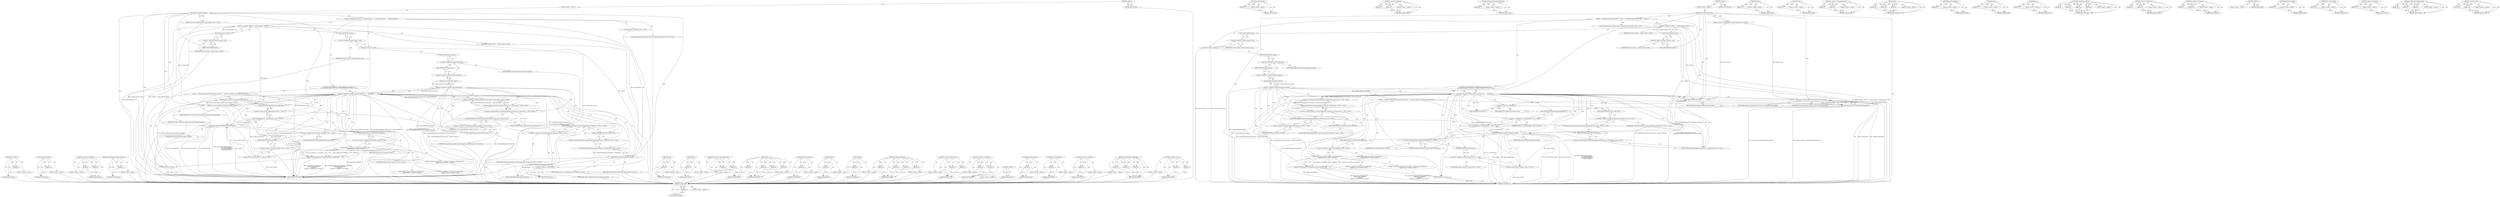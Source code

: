 digraph "&lt;operator&gt;.new" {
vulnerable_193 [label=<(METHOD,GetGPUInfo)>];
vulnerable_194 [label=<(PARAM,p1)>];
vulnerable_195 [label=<(BLOCK,&lt;empty&gt;,&lt;empty&gt;)>];
vulnerable_196 [label=<(METHOD_RETURN,ANY)>];
vulnerable_172 [label=<(METHOD,content.GPUInfo)>];
vulnerable_173 [label=<(PARAM,p1)>];
vulnerable_174 [label=<(BLOCK,&lt;empty&gt;,&lt;empty&gt;)>];
vulnerable_175 [label=<(METHOD_RETURN,ANY)>];
vulnerable_126 [label=<(METHOD,&lt;operator&gt;.logicalAnd)>];
vulnerable_127 [label=<(PARAM,p1)>];
vulnerable_128 [label=<(PARAM,p2)>];
vulnerable_129 [label=<(BLOCK,&lt;empty&gt;,&lt;empty&gt;)>];
vulnerable_130 [label=<(METHOD_RETURN,ANY)>];
vulnerable_148 [label=<(METHOD,GpuDataManagerImpl.GetInstance)>];
vulnerable_149 [label=<(PARAM,p1)>];
vulnerable_150 [label=<(BLOCK,&lt;empty&gt;,&lt;empty&gt;)>];
vulnerable_151 [label=<(METHOD_RETURN,ANY)>];
vulnerable_6 [label=<(METHOD,&lt;global&gt;)<SUB>1</SUB>>];
vulnerable_7 [label=<(BLOCK,&lt;empty&gt;,&lt;empty&gt;)<SUB>1</SUB>>];
vulnerable_8 [label=<(METHOD,OnChannelEstablished)<SUB>1</SUB>>];
vulnerable_9 [label="<(PARAM,const IPC::ChannelHandle&amp; channel_handle)<SUB>2</SUB>>"];
vulnerable_10 [label=<(BLOCK,{
  DCHECK(gpu_process_);
   EstablishChannelCa...,{
  DCHECK(gpu_process_);
   EstablishChannelCa...)<SUB>2</SUB>>];
vulnerable_11 [label="<(LOCAL,DCHECK : DCHECK)<SUB>3</SUB>>"];
vulnerable_12 [label="<(LOCAL,EstablishChannelCallback callback: EstablishChannelCallback)<SUB>4</SUB>>"];
vulnerable_13 [label=<(&lt;operator&gt;.assignment,callback = channel_requests_.front())<SUB>4</SUB>>];
vulnerable_14 [label=<(IDENTIFIER,callback,callback = channel_requests_.front())<SUB>4</SUB>>];
vulnerable_15 [label=<(front,channel_requests_.front())<SUB>4</SUB>>];
vulnerable_16 [label=<(&lt;operator&gt;.fieldAccess,channel_requests_.front)<SUB>4</SUB>>];
vulnerable_17 [label=<(IDENTIFIER,channel_requests_,channel_requests_.front())<SUB>4</SUB>>];
vulnerable_18 [label=<(FIELD_IDENTIFIER,front,front)<SUB>4</SUB>>];
vulnerable_19 [label=<(pop,channel_requests_.pop())<SUB>5</SUB>>];
vulnerable_20 [label=<(&lt;operator&gt;.fieldAccess,channel_requests_.pop)<SUB>5</SUB>>];
vulnerable_21 [label=<(IDENTIFIER,channel_requests_,channel_requests_.pop())<SUB>5</SUB>>];
vulnerable_22 [label=<(FIELD_IDENTIFIER,pop,pop)<SUB>5</SUB>>];
vulnerable_23 [label="<(CONTROL_STRUCTURE,IF,if (!channel_handle.name.empty() &amp;&amp;
      !GpuDataManagerImpl::GetInstance()-&gt;GpuAccessAllowed()))<SUB>7</SUB>>"];
vulnerable_24 [label=<(&lt;operator&gt;.logicalAnd,!channel_handle.name.empty() &amp;&amp;
      !GpuDataM...)<SUB>7</SUB>>];
vulnerable_25 [label=<(&lt;operator&gt;.logicalNot,!channel_handle.name.empty())<SUB>7</SUB>>];
vulnerable_26 [label=<(empty,channel_handle.name.empty())<SUB>7</SUB>>];
vulnerable_27 [label=<(&lt;operator&gt;.fieldAccess,channel_handle.name.empty)<SUB>7</SUB>>];
vulnerable_28 [label=<(&lt;operator&gt;.fieldAccess,channel_handle.name)<SUB>7</SUB>>];
vulnerable_29 [label=<(IDENTIFIER,channel_handle,channel_handle.name.empty())<SUB>7</SUB>>];
vulnerable_30 [label=<(FIELD_IDENTIFIER,name,name)<SUB>7</SUB>>];
vulnerable_31 [label=<(FIELD_IDENTIFIER,empty,empty)<SUB>7</SUB>>];
vulnerable_32 [label="<(&lt;operator&gt;.logicalNot,!GpuDataManagerImpl::GetInstance()-&gt;GpuAccessAl...)<SUB>8</SUB>>"];
vulnerable_33 [label="<(GpuAccessAllowed,GpuDataManagerImpl::GetInstance()-&gt;GpuAccessAll...)<SUB>8</SUB>>"];
vulnerable_34 [label="<(&lt;operator&gt;.indirectFieldAccess,GpuDataManagerImpl::GetInstance()-&gt;GpuAccessAll...)<SUB>8</SUB>>"];
vulnerable_35 [label="<(GpuDataManagerImpl.GetInstance,GpuDataManagerImpl::GetInstance())<SUB>8</SUB>>"];
vulnerable_36 [label="<(&lt;operator&gt;.fieldAccess,GpuDataManagerImpl::GetInstance)<SUB>8</SUB>>"];
vulnerable_37 [label="<(IDENTIFIER,GpuDataManagerImpl,GpuDataManagerImpl::GetInstance())<SUB>8</SUB>>"];
vulnerable_38 [label=<(FIELD_IDENTIFIER,GetInstance,GetInstance)<SUB>8</SUB>>];
vulnerable_39 [label=<(FIELD_IDENTIFIER,GpuAccessAllowed,GpuAccessAllowed)<SUB>8</SUB>>];
vulnerable_40 [label=<(BLOCK,{
    Send(new GpuMsg_CloseChannel(channel_hand...,{
    Send(new GpuMsg_CloseChannel(channel_hand...)<SUB>8</SUB>>];
vulnerable_41 [label=<(Send,Send(new GpuMsg_CloseChannel(channel_handle)))<SUB>9</SUB>>];
vulnerable_42 [label=<(&lt;operator&gt;.new,new GpuMsg_CloseChannel(channel_handle))<SUB>9</SUB>>];
vulnerable_43 [label=<(IDENTIFIER,GpuMsg_CloseChannel,new GpuMsg_CloseChannel(channel_handle))<SUB>9</SUB>>];
vulnerable_44 [label=<(IDENTIFIER,channel_handle,new GpuMsg_CloseChannel(channel_handle))<SUB>9</SUB>>];
vulnerable_45 [label=<(EstablishChannelError,EstablishChannelError(callback,
               ...)<SUB>10</SUB>>];
vulnerable_46 [label=<(IDENTIFIER,callback,EstablishChannelError(callback,
               ...)<SUB>10</SUB>>];
vulnerable_47 [label="<(IPC.ChannelHandle,IPC::ChannelHandle())<SUB>11</SUB>>"];
vulnerable_48 [label="<(&lt;operator&gt;.fieldAccess,IPC::ChannelHandle)<SUB>11</SUB>>"];
vulnerable_49 [label="<(IDENTIFIER,IPC,IPC::ChannelHandle())<SUB>11</SUB>>"];
vulnerable_50 [label=<(FIELD_IDENTIFIER,ChannelHandle,ChannelHandle)<SUB>11</SUB>>];
vulnerable_51 [label="<(&lt;operator&gt;.fieldAccess,base::kNullProcessHandle)<SUB>12</SUB>>"];
vulnerable_52 [label=<(IDENTIFIER,base,EstablishChannelError(callback,
               ...)<SUB>12</SUB>>];
vulnerable_53 [label=<(FIELD_IDENTIFIER,kNullProcessHandle,kNullProcessHandle)<SUB>12</SUB>>];
vulnerable_54 [label="<(content.GPUInfo,content::GPUInfo())<SUB>13</SUB>>"];
vulnerable_55 [label="<(&lt;operator&gt;.fieldAccess,content::GPUInfo)<SUB>13</SUB>>"];
vulnerable_56 [label="<(IDENTIFIER,content,content::GPUInfo())<SUB>13</SUB>>"];
vulnerable_57 [label=<(FIELD_IDENTIFIER,GPUInfo,GPUInfo)<SUB>13</SUB>>];
vulnerable_58 [label=<(RouteOnUIThread,RouteOnUIThread(GpuHostMsg_OnLogMessage(
      ...)<SUB>14</SUB>>];
vulnerable_59 [label="<(GpuHostMsg_OnLogMessage,GpuHostMsg_OnLogMessage(
        logging::LOG_W...)<SUB>14</SUB>>"];
vulnerable_60 [label="<(&lt;operator&gt;.fieldAccess,logging::LOG_WARNING)<SUB>15</SUB>>"];
vulnerable_61 [label="<(IDENTIFIER,logging,GpuHostMsg_OnLogMessage(
        logging::LOG_W...)<SUB>15</SUB>>"];
vulnerable_62 [label=<(FIELD_IDENTIFIER,LOG_WARNING,LOG_WARNING)<SUB>15</SUB>>];
vulnerable_63 [label="<(LITERAL,&quot;WARNING&quot;,GpuHostMsg_OnLogMessage(
        logging::LOG_W...)<SUB>16</SUB>>"];
vulnerable_64 [label="<(LITERAL,&quot;Hardware acceleration is unavailable.&quot;,GpuHostMsg_OnLogMessage(
        logging::LOG_W...)<SUB>17</SUB>>"];
vulnerable_65 [label=<(RETURN,return;,return;)<SUB>18</SUB>>];
vulnerable_66 [label=<(Run,callback.Run(channel_handle, gpu_process_,
    ...)<SUB>21</SUB>>];
vulnerable_67 [label=<(&lt;operator&gt;.fieldAccess,callback.Run)<SUB>21</SUB>>];
vulnerable_68 [label=<(IDENTIFIER,callback,callback.Run(channel_handle, gpu_process_,
    ...)<SUB>21</SUB>>];
vulnerable_69 [label=<(FIELD_IDENTIFIER,Run,Run)<SUB>21</SUB>>];
vulnerable_70 [label=<(IDENTIFIER,channel_handle,callback.Run(channel_handle, gpu_process_,
    ...)<SUB>21</SUB>>];
vulnerable_71 [label=<(IDENTIFIER,gpu_process_,callback.Run(channel_handle, gpu_process_,
    ...)<SUB>21</SUB>>];
vulnerable_72 [label="<(GetGPUInfo,GpuDataManagerImpl::GetInstance()-&gt;GetGPUInfo())<SUB>22</SUB>>"];
vulnerable_73 [label="<(&lt;operator&gt;.indirectFieldAccess,GpuDataManagerImpl::GetInstance()-&gt;GetGPUInfo)<SUB>22</SUB>>"];
vulnerable_74 [label="<(GpuDataManagerImpl.GetInstance,GpuDataManagerImpl::GetInstance())<SUB>22</SUB>>"];
vulnerable_75 [label="<(&lt;operator&gt;.fieldAccess,GpuDataManagerImpl::GetInstance)<SUB>22</SUB>>"];
vulnerable_76 [label="<(IDENTIFIER,GpuDataManagerImpl,GpuDataManagerImpl::GetInstance())<SUB>22</SUB>>"];
vulnerable_77 [label=<(FIELD_IDENTIFIER,GetInstance,GetInstance)<SUB>22</SUB>>];
vulnerable_78 [label=<(FIELD_IDENTIFIER,GetGPUInfo,GetGPUInfo)<SUB>22</SUB>>];
vulnerable_79 [label=<(METHOD_RETURN,void)<SUB>1</SUB>>];
vulnerable_81 [label=<(METHOD_RETURN,ANY)<SUB>1</SUB>>];
vulnerable_152 [label=<(METHOD,Send)>];
vulnerable_153 [label=<(PARAM,p1)>];
vulnerable_154 [label=<(BLOCK,&lt;empty&gt;,&lt;empty&gt;)>];
vulnerable_155 [label=<(METHOD_RETURN,ANY)>];
vulnerable_113 [label=<(METHOD,front)>];
vulnerable_114 [label=<(PARAM,p1)>];
vulnerable_115 [label=<(BLOCK,&lt;empty&gt;,&lt;empty&gt;)>];
vulnerable_116 [label=<(METHOD_RETURN,ANY)>];
vulnerable_143 [label=<(METHOD,&lt;operator&gt;.indirectFieldAccess)>];
vulnerable_144 [label=<(PARAM,p1)>];
vulnerable_145 [label=<(PARAM,p2)>];
vulnerable_146 [label=<(BLOCK,&lt;empty&gt;,&lt;empty&gt;)>];
vulnerable_147 [label=<(METHOD_RETURN,ANY)>];
vulnerable_186 [label=<(METHOD,Run)>];
vulnerable_187 [label=<(PARAM,p1)>];
vulnerable_188 [label=<(PARAM,p2)>];
vulnerable_189 [label=<(PARAM,p3)>];
vulnerable_190 [label=<(PARAM,p4)>];
vulnerable_191 [label=<(BLOCK,&lt;empty&gt;,&lt;empty&gt;)>];
vulnerable_192 [label=<(METHOD_RETURN,ANY)>];
vulnerable_139 [label=<(METHOD,GpuAccessAllowed)>];
vulnerable_140 [label=<(PARAM,p1)>];
vulnerable_141 [label=<(BLOCK,&lt;empty&gt;,&lt;empty&gt;)>];
vulnerable_142 [label=<(METHOD_RETURN,ANY)>];
vulnerable_135 [label=<(METHOD,empty)>];
vulnerable_136 [label=<(PARAM,p1)>];
vulnerable_137 [label=<(BLOCK,&lt;empty&gt;,&lt;empty&gt;)>];
vulnerable_138 [label=<(METHOD_RETURN,ANY)>];
vulnerable_122 [label=<(METHOD,pop)>];
vulnerable_123 [label=<(PARAM,p1)>];
vulnerable_124 [label=<(BLOCK,&lt;empty&gt;,&lt;empty&gt;)>];
vulnerable_125 [label=<(METHOD_RETURN,ANY)>];
vulnerable_161 [label=<(METHOD,EstablishChannelError)>];
vulnerable_162 [label=<(PARAM,p1)>];
vulnerable_163 [label=<(PARAM,p2)>];
vulnerable_164 [label=<(PARAM,p3)>];
vulnerable_165 [label=<(PARAM,p4)>];
vulnerable_166 [label=<(BLOCK,&lt;empty&gt;,&lt;empty&gt;)>];
vulnerable_167 [label=<(METHOD_RETURN,ANY)>];
vulnerable_117 [label=<(METHOD,&lt;operator&gt;.fieldAccess)>];
vulnerable_118 [label=<(PARAM,p1)>];
vulnerable_119 [label=<(PARAM,p2)>];
vulnerable_120 [label=<(BLOCK,&lt;empty&gt;,&lt;empty&gt;)>];
vulnerable_121 [label=<(METHOD_RETURN,ANY)>];
vulnerable_108 [label=<(METHOD,&lt;operator&gt;.assignment)>];
vulnerable_109 [label=<(PARAM,p1)>];
vulnerable_110 [label=<(PARAM,p2)>];
vulnerable_111 [label=<(BLOCK,&lt;empty&gt;,&lt;empty&gt;)>];
vulnerable_112 [label=<(METHOD_RETURN,ANY)>];
vulnerable_102 [label=<(METHOD,&lt;global&gt;)<SUB>1</SUB>>];
vulnerable_103 [label=<(BLOCK,&lt;empty&gt;,&lt;empty&gt;)>];
vulnerable_104 [label=<(METHOD_RETURN,ANY)>];
vulnerable_176 [label=<(METHOD,RouteOnUIThread)>];
vulnerable_177 [label=<(PARAM,p1)>];
vulnerable_178 [label=<(BLOCK,&lt;empty&gt;,&lt;empty&gt;)>];
vulnerable_179 [label=<(METHOD_RETURN,ANY)>];
vulnerable_168 [label=<(METHOD,IPC.ChannelHandle)>];
vulnerable_169 [label=<(PARAM,p1)>];
vulnerable_170 [label=<(BLOCK,&lt;empty&gt;,&lt;empty&gt;)>];
vulnerable_171 [label=<(METHOD_RETURN,ANY)>];
vulnerable_131 [label=<(METHOD,&lt;operator&gt;.logicalNot)>];
vulnerable_132 [label=<(PARAM,p1)>];
vulnerable_133 [label=<(BLOCK,&lt;empty&gt;,&lt;empty&gt;)>];
vulnerable_134 [label=<(METHOD_RETURN,ANY)>];
vulnerable_180 [label=<(METHOD,GpuHostMsg_OnLogMessage)>];
vulnerable_181 [label=<(PARAM,p1)>];
vulnerable_182 [label=<(PARAM,p2)>];
vulnerable_183 [label=<(PARAM,p3)>];
vulnerable_184 [label=<(BLOCK,&lt;empty&gt;,&lt;empty&gt;)>];
vulnerable_185 [label=<(METHOD_RETURN,ANY)>];
vulnerable_156 [label=<(METHOD,&lt;operator&gt;.new)>];
vulnerable_157 [label=<(PARAM,p1)>];
vulnerable_158 [label=<(PARAM,p2)>];
vulnerable_159 [label=<(BLOCK,&lt;empty&gt;,&lt;empty&gt;)>];
vulnerable_160 [label=<(METHOD_RETURN,ANY)>];
fixed_188 [label=<(METHOD,GetGPUInfo)>];
fixed_189 [label=<(PARAM,p1)>];
fixed_190 [label=<(BLOCK,&lt;empty&gt;,&lt;empty&gt;)>];
fixed_191 [label=<(METHOD_RETURN,ANY)>];
fixed_168 [label=<(METHOD,content.GPUInfo)>];
fixed_169 [label=<(PARAM,p1)>];
fixed_170 [label=<(BLOCK,&lt;empty&gt;,&lt;empty&gt;)>];
fixed_171 [label=<(METHOD_RETURN,ANY)>];
fixed_122 [label=<(METHOD,&lt;operator&gt;.logicalAnd)>];
fixed_123 [label=<(PARAM,p1)>];
fixed_124 [label=<(PARAM,p2)>];
fixed_125 [label=<(BLOCK,&lt;empty&gt;,&lt;empty&gt;)>];
fixed_126 [label=<(METHOD_RETURN,ANY)>];
fixed_144 [label=<(METHOD,GpuDataManagerImpl.GetInstance)>];
fixed_145 [label=<(PARAM,p1)>];
fixed_146 [label=<(BLOCK,&lt;empty&gt;,&lt;empty&gt;)>];
fixed_147 [label=<(METHOD_RETURN,ANY)>];
fixed_6 [label=<(METHOD,&lt;global&gt;)<SUB>1</SUB>>];
fixed_7 [label=<(BLOCK,&lt;empty&gt;,&lt;empty&gt;)<SUB>1</SUB>>];
fixed_8 [label=<(METHOD,OnChannelEstablished)<SUB>1</SUB>>];
fixed_9 [label="<(PARAM,const IPC::ChannelHandle&amp; channel_handle)<SUB>2</SUB>>"];
fixed_10 [label=<(BLOCK,{
   EstablishChannelCallback callback = channe...,{
   EstablishChannelCallback callback = channe...)<SUB>2</SUB>>];
fixed_11 [label="<(LOCAL,EstablishChannelCallback callback: EstablishChannelCallback)<SUB>3</SUB>>"];
fixed_12 [label=<(&lt;operator&gt;.assignment,callback = channel_requests_.front())<SUB>3</SUB>>];
fixed_13 [label=<(IDENTIFIER,callback,callback = channel_requests_.front())<SUB>3</SUB>>];
fixed_14 [label=<(front,channel_requests_.front())<SUB>3</SUB>>];
fixed_15 [label=<(&lt;operator&gt;.fieldAccess,channel_requests_.front)<SUB>3</SUB>>];
fixed_16 [label=<(IDENTIFIER,channel_requests_,channel_requests_.front())<SUB>3</SUB>>];
fixed_17 [label=<(FIELD_IDENTIFIER,front,front)<SUB>3</SUB>>];
fixed_18 [label=<(pop,channel_requests_.pop())<SUB>4</SUB>>];
fixed_19 [label=<(&lt;operator&gt;.fieldAccess,channel_requests_.pop)<SUB>4</SUB>>];
fixed_20 [label=<(IDENTIFIER,channel_requests_,channel_requests_.pop())<SUB>4</SUB>>];
fixed_21 [label=<(FIELD_IDENTIFIER,pop,pop)<SUB>4</SUB>>];
fixed_22 [label="<(CONTROL_STRUCTURE,IF,if (!channel_handle.name.empty() &amp;&amp;
      !GpuDataManagerImpl::GetInstance()-&gt;GpuAccessAllowed()))<SUB>6</SUB>>"];
fixed_23 [label=<(&lt;operator&gt;.logicalAnd,!channel_handle.name.empty() &amp;&amp;
      !GpuDataM...)<SUB>6</SUB>>];
fixed_24 [label=<(&lt;operator&gt;.logicalNot,!channel_handle.name.empty())<SUB>6</SUB>>];
fixed_25 [label=<(empty,channel_handle.name.empty())<SUB>6</SUB>>];
fixed_26 [label=<(&lt;operator&gt;.fieldAccess,channel_handle.name.empty)<SUB>6</SUB>>];
fixed_27 [label=<(&lt;operator&gt;.fieldAccess,channel_handle.name)<SUB>6</SUB>>];
fixed_28 [label=<(IDENTIFIER,channel_handle,channel_handle.name.empty())<SUB>6</SUB>>];
fixed_29 [label=<(FIELD_IDENTIFIER,name,name)<SUB>6</SUB>>];
fixed_30 [label=<(FIELD_IDENTIFIER,empty,empty)<SUB>6</SUB>>];
fixed_31 [label="<(&lt;operator&gt;.logicalNot,!GpuDataManagerImpl::GetInstance()-&gt;GpuAccessAl...)<SUB>7</SUB>>"];
fixed_32 [label="<(GpuAccessAllowed,GpuDataManagerImpl::GetInstance()-&gt;GpuAccessAll...)<SUB>7</SUB>>"];
fixed_33 [label="<(&lt;operator&gt;.indirectFieldAccess,GpuDataManagerImpl::GetInstance()-&gt;GpuAccessAll...)<SUB>7</SUB>>"];
fixed_34 [label="<(GpuDataManagerImpl.GetInstance,GpuDataManagerImpl::GetInstance())<SUB>7</SUB>>"];
fixed_35 [label="<(&lt;operator&gt;.fieldAccess,GpuDataManagerImpl::GetInstance)<SUB>7</SUB>>"];
fixed_36 [label="<(IDENTIFIER,GpuDataManagerImpl,GpuDataManagerImpl::GetInstance())<SUB>7</SUB>>"];
fixed_37 [label=<(FIELD_IDENTIFIER,GetInstance,GetInstance)<SUB>7</SUB>>];
fixed_38 [label=<(FIELD_IDENTIFIER,GpuAccessAllowed,GpuAccessAllowed)<SUB>7</SUB>>];
fixed_39 [label=<(BLOCK,{
    Send(new GpuMsg_CloseChannel(channel_hand...,{
    Send(new GpuMsg_CloseChannel(channel_hand...)<SUB>7</SUB>>];
fixed_40 [label=<(Send,Send(new GpuMsg_CloseChannel(channel_handle)))<SUB>8</SUB>>];
fixed_41 [label=<(&lt;operator&gt;.new,new GpuMsg_CloseChannel(channel_handle))<SUB>8</SUB>>];
fixed_42 [label=<(IDENTIFIER,GpuMsg_CloseChannel,new GpuMsg_CloseChannel(channel_handle))<SUB>8</SUB>>];
fixed_43 [label=<(IDENTIFIER,channel_handle,new GpuMsg_CloseChannel(channel_handle))<SUB>8</SUB>>];
fixed_44 [label=<(EstablishChannelError,EstablishChannelError(callback,
               ...)<SUB>9</SUB>>];
fixed_45 [label=<(IDENTIFIER,callback,EstablishChannelError(callback,
               ...)<SUB>9</SUB>>];
fixed_46 [label="<(IPC.ChannelHandle,IPC::ChannelHandle())<SUB>10</SUB>>"];
fixed_47 [label="<(&lt;operator&gt;.fieldAccess,IPC::ChannelHandle)<SUB>10</SUB>>"];
fixed_48 [label="<(IDENTIFIER,IPC,IPC::ChannelHandle())<SUB>10</SUB>>"];
fixed_49 [label=<(FIELD_IDENTIFIER,ChannelHandle,ChannelHandle)<SUB>10</SUB>>];
fixed_50 [label="<(&lt;operator&gt;.fieldAccess,base::kNullProcessHandle)<SUB>11</SUB>>"];
fixed_51 [label=<(IDENTIFIER,base,EstablishChannelError(callback,
               ...)<SUB>11</SUB>>];
fixed_52 [label=<(FIELD_IDENTIFIER,kNullProcessHandle,kNullProcessHandle)<SUB>11</SUB>>];
fixed_53 [label="<(content.GPUInfo,content::GPUInfo())<SUB>12</SUB>>"];
fixed_54 [label="<(&lt;operator&gt;.fieldAccess,content::GPUInfo)<SUB>12</SUB>>"];
fixed_55 [label="<(IDENTIFIER,content,content::GPUInfo())<SUB>12</SUB>>"];
fixed_56 [label=<(FIELD_IDENTIFIER,GPUInfo,GPUInfo)<SUB>12</SUB>>];
fixed_57 [label=<(RouteOnUIThread,RouteOnUIThread(GpuHostMsg_OnLogMessage(
      ...)<SUB>13</SUB>>];
fixed_58 [label="<(GpuHostMsg_OnLogMessage,GpuHostMsg_OnLogMessage(
        logging::LOG_W...)<SUB>13</SUB>>"];
fixed_59 [label="<(&lt;operator&gt;.fieldAccess,logging::LOG_WARNING)<SUB>14</SUB>>"];
fixed_60 [label="<(IDENTIFIER,logging,GpuHostMsg_OnLogMessage(
        logging::LOG_W...)<SUB>14</SUB>>"];
fixed_61 [label=<(FIELD_IDENTIFIER,LOG_WARNING,LOG_WARNING)<SUB>14</SUB>>];
fixed_62 [label="<(LITERAL,&quot;WARNING&quot;,GpuHostMsg_OnLogMessage(
        logging::LOG_W...)<SUB>15</SUB>>"];
fixed_63 [label="<(LITERAL,&quot;Hardware acceleration is unavailable.&quot;,GpuHostMsg_OnLogMessage(
        logging::LOG_W...)<SUB>16</SUB>>"];
fixed_64 [label=<(RETURN,return;,return;)<SUB>17</SUB>>];
fixed_65 [label=<(Run,callback.Run(channel_handle,
                Gp...)<SUB>20</SUB>>];
fixed_66 [label=<(&lt;operator&gt;.fieldAccess,callback.Run)<SUB>20</SUB>>];
fixed_67 [label=<(IDENTIFIER,callback,callback.Run(channel_handle,
                Gp...)<SUB>20</SUB>>];
fixed_68 [label=<(FIELD_IDENTIFIER,Run,Run)<SUB>20</SUB>>];
fixed_69 [label=<(IDENTIFIER,channel_handle,callback.Run(channel_handle,
                Gp...)<SUB>20</SUB>>];
fixed_70 [label="<(GetGPUInfo,GpuDataManagerImpl::GetInstance()-&gt;GetGPUInfo())<SUB>21</SUB>>"];
fixed_71 [label="<(&lt;operator&gt;.indirectFieldAccess,GpuDataManagerImpl::GetInstance()-&gt;GetGPUInfo)<SUB>21</SUB>>"];
fixed_72 [label="<(GpuDataManagerImpl.GetInstance,GpuDataManagerImpl::GetInstance())<SUB>21</SUB>>"];
fixed_73 [label="<(&lt;operator&gt;.fieldAccess,GpuDataManagerImpl::GetInstance)<SUB>21</SUB>>"];
fixed_74 [label="<(IDENTIFIER,GpuDataManagerImpl,GpuDataManagerImpl::GetInstance())<SUB>21</SUB>>"];
fixed_75 [label=<(FIELD_IDENTIFIER,GetInstance,GetInstance)<SUB>21</SUB>>];
fixed_76 [label=<(FIELD_IDENTIFIER,GetGPUInfo,GetGPUInfo)<SUB>21</SUB>>];
fixed_77 [label=<(METHOD_RETURN,void)<SUB>1</SUB>>];
fixed_79 [label=<(METHOD_RETURN,ANY)<SUB>1</SUB>>];
fixed_148 [label=<(METHOD,Send)>];
fixed_149 [label=<(PARAM,p1)>];
fixed_150 [label=<(BLOCK,&lt;empty&gt;,&lt;empty&gt;)>];
fixed_151 [label=<(METHOD_RETURN,ANY)>];
fixed_109 [label=<(METHOD,front)>];
fixed_110 [label=<(PARAM,p1)>];
fixed_111 [label=<(BLOCK,&lt;empty&gt;,&lt;empty&gt;)>];
fixed_112 [label=<(METHOD_RETURN,ANY)>];
fixed_139 [label=<(METHOD,&lt;operator&gt;.indirectFieldAccess)>];
fixed_140 [label=<(PARAM,p1)>];
fixed_141 [label=<(PARAM,p2)>];
fixed_142 [label=<(BLOCK,&lt;empty&gt;,&lt;empty&gt;)>];
fixed_143 [label=<(METHOD_RETURN,ANY)>];
fixed_182 [label=<(METHOD,Run)>];
fixed_183 [label=<(PARAM,p1)>];
fixed_184 [label=<(PARAM,p2)>];
fixed_185 [label=<(PARAM,p3)>];
fixed_186 [label=<(BLOCK,&lt;empty&gt;,&lt;empty&gt;)>];
fixed_187 [label=<(METHOD_RETURN,ANY)>];
fixed_135 [label=<(METHOD,GpuAccessAllowed)>];
fixed_136 [label=<(PARAM,p1)>];
fixed_137 [label=<(BLOCK,&lt;empty&gt;,&lt;empty&gt;)>];
fixed_138 [label=<(METHOD_RETURN,ANY)>];
fixed_131 [label=<(METHOD,empty)>];
fixed_132 [label=<(PARAM,p1)>];
fixed_133 [label=<(BLOCK,&lt;empty&gt;,&lt;empty&gt;)>];
fixed_134 [label=<(METHOD_RETURN,ANY)>];
fixed_118 [label=<(METHOD,pop)>];
fixed_119 [label=<(PARAM,p1)>];
fixed_120 [label=<(BLOCK,&lt;empty&gt;,&lt;empty&gt;)>];
fixed_121 [label=<(METHOD_RETURN,ANY)>];
fixed_157 [label=<(METHOD,EstablishChannelError)>];
fixed_158 [label=<(PARAM,p1)>];
fixed_159 [label=<(PARAM,p2)>];
fixed_160 [label=<(PARAM,p3)>];
fixed_161 [label=<(PARAM,p4)>];
fixed_162 [label=<(BLOCK,&lt;empty&gt;,&lt;empty&gt;)>];
fixed_163 [label=<(METHOD_RETURN,ANY)>];
fixed_113 [label=<(METHOD,&lt;operator&gt;.fieldAccess)>];
fixed_114 [label=<(PARAM,p1)>];
fixed_115 [label=<(PARAM,p2)>];
fixed_116 [label=<(BLOCK,&lt;empty&gt;,&lt;empty&gt;)>];
fixed_117 [label=<(METHOD_RETURN,ANY)>];
fixed_104 [label=<(METHOD,&lt;operator&gt;.assignment)>];
fixed_105 [label=<(PARAM,p1)>];
fixed_106 [label=<(PARAM,p2)>];
fixed_107 [label=<(BLOCK,&lt;empty&gt;,&lt;empty&gt;)>];
fixed_108 [label=<(METHOD_RETURN,ANY)>];
fixed_98 [label=<(METHOD,&lt;global&gt;)<SUB>1</SUB>>];
fixed_99 [label=<(BLOCK,&lt;empty&gt;,&lt;empty&gt;)>];
fixed_100 [label=<(METHOD_RETURN,ANY)>];
fixed_172 [label=<(METHOD,RouteOnUIThread)>];
fixed_173 [label=<(PARAM,p1)>];
fixed_174 [label=<(BLOCK,&lt;empty&gt;,&lt;empty&gt;)>];
fixed_175 [label=<(METHOD_RETURN,ANY)>];
fixed_164 [label=<(METHOD,IPC.ChannelHandle)>];
fixed_165 [label=<(PARAM,p1)>];
fixed_166 [label=<(BLOCK,&lt;empty&gt;,&lt;empty&gt;)>];
fixed_167 [label=<(METHOD_RETURN,ANY)>];
fixed_127 [label=<(METHOD,&lt;operator&gt;.logicalNot)>];
fixed_128 [label=<(PARAM,p1)>];
fixed_129 [label=<(BLOCK,&lt;empty&gt;,&lt;empty&gt;)>];
fixed_130 [label=<(METHOD_RETURN,ANY)>];
fixed_176 [label=<(METHOD,GpuHostMsg_OnLogMessage)>];
fixed_177 [label=<(PARAM,p1)>];
fixed_178 [label=<(PARAM,p2)>];
fixed_179 [label=<(PARAM,p3)>];
fixed_180 [label=<(BLOCK,&lt;empty&gt;,&lt;empty&gt;)>];
fixed_181 [label=<(METHOD_RETURN,ANY)>];
fixed_152 [label=<(METHOD,&lt;operator&gt;.new)>];
fixed_153 [label=<(PARAM,p1)>];
fixed_154 [label=<(PARAM,p2)>];
fixed_155 [label=<(BLOCK,&lt;empty&gt;,&lt;empty&gt;)>];
fixed_156 [label=<(METHOD_RETURN,ANY)>];
vulnerable_193 -> vulnerable_194  [key=0, label="AST: "];
vulnerable_193 -> vulnerable_194  [key=1, label="DDG: "];
vulnerable_193 -> vulnerable_195  [key=0, label="AST: "];
vulnerable_193 -> vulnerable_196  [key=0, label="AST: "];
vulnerable_193 -> vulnerable_196  [key=1, label="CFG: "];
vulnerable_194 -> vulnerable_196  [key=0, label="DDG: p1"];
vulnerable_195 -> fixed_188  [key=0];
vulnerable_196 -> fixed_188  [key=0];
vulnerable_172 -> vulnerable_173  [key=0, label="AST: "];
vulnerable_172 -> vulnerable_173  [key=1, label="DDG: "];
vulnerable_172 -> vulnerable_174  [key=0, label="AST: "];
vulnerable_172 -> vulnerable_175  [key=0, label="AST: "];
vulnerable_172 -> vulnerable_175  [key=1, label="CFG: "];
vulnerable_173 -> vulnerable_175  [key=0, label="DDG: p1"];
vulnerable_174 -> fixed_188  [key=0];
vulnerable_175 -> fixed_188  [key=0];
vulnerable_126 -> vulnerable_127  [key=0, label="AST: "];
vulnerable_126 -> vulnerable_127  [key=1, label="DDG: "];
vulnerable_126 -> vulnerable_129  [key=0, label="AST: "];
vulnerable_126 -> vulnerable_128  [key=0, label="AST: "];
vulnerable_126 -> vulnerable_128  [key=1, label="DDG: "];
vulnerable_126 -> vulnerable_130  [key=0, label="AST: "];
vulnerable_126 -> vulnerable_130  [key=1, label="CFG: "];
vulnerable_127 -> vulnerable_130  [key=0, label="DDG: p1"];
vulnerable_128 -> vulnerable_130  [key=0, label="DDG: p2"];
vulnerable_129 -> fixed_188  [key=0];
vulnerable_130 -> fixed_188  [key=0];
vulnerable_148 -> vulnerable_149  [key=0, label="AST: "];
vulnerable_148 -> vulnerable_149  [key=1, label="DDG: "];
vulnerable_148 -> vulnerable_150  [key=0, label="AST: "];
vulnerable_148 -> vulnerable_151  [key=0, label="AST: "];
vulnerable_148 -> vulnerable_151  [key=1, label="CFG: "];
vulnerable_149 -> vulnerable_151  [key=0, label="DDG: p1"];
vulnerable_150 -> fixed_188  [key=0];
vulnerable_151 -> fixed_188  [key=0];
vulnerable_6 -> vulnerable_7  [key=0, label="AST: "];
vulnerable_6 -> vulnerable_81  [key=0, label="AST: "];
vulnerable_6 -> vulnerable_81  [key=1, label="CFG: "];
vulnerable_7 -> vulnerable_8  [key=0, label="AST: "];
vulnerable_8 -> vulnerable_9  [key=0, label="AST: "];
vulnerable_8 -> vulnerable_9  [key=1, label="DDG: "];
vulnerable_8 -> vulnerable_10  [key=0, label="AST: "];
vulnerable_8 -> vulnerable_79  [key=0, label="AST: "];
vulnerable_8 -> vulnerable_18  [key=0, label="CFG: "];
vulnerable_8 -> vulnerable_66  [key=0, label="DDG: "];
vulnerable_8 -> vulnerable_65  [key=0, label="DDG: "];
vulnerable_8 -> vulnerable_45  [key=0, label="DDG: "];
vulnerable_8 -> vulnerable_42  [key=0, label="DDG: "];
vulnerable_8 -> vulnerable_59  [key=0, label="DDG: "];
vulnerable_9 -> vulnerable_66  [key=0, label="DDG: channel_handle"];
vulnerable_9 -> vulnerable_42  [key=0, label="DDG: channel_handle"];
vulnerable_10 -> vulnerable_11  [key=0, label="AST: "];
vulnerable_10 -> vulnerable_12  [key=0, label="AST: "];
vulnerable_10 -> vulnerable_13  [key=0, label="AST: "];
vulnerable_10 -> vulnerable_19  [key=0, label="AST: "];
vulnerable_10 -> vulnerable_23  [key=0, label="AST: "];
vulnerable_10 -> vulnerable_66  [key=0, label="AST: "];
vulnerable_11 -> fixed_188  [key=0];
vulnerable_12 -> fixed_188  [key=0];
vulnerable_13 -> vulnerable_14  [key=0, label="AST: "];
vulnerable_13 -> vulnerable_15  [key=0, label="AST: "];
vulnerable_13 -> vulnerable_22  [key=0, label="CFG: "];
vulnerable_13 -> vulnerable_79  [key=0, label="DDG: channel_requests_.front()"];
vulnerable_13 -> vulnerable_79  [key=1, label="DDG: callback = channel_requests_.front()"];
vulnerable_13 -> vulnerable_66  [key=0, label="DDG: callback"];
vulnerable_13 -> vulnerable_45  [key=0, label="DDG: callback"];
vulnerable_14 -> fixed_188  [key=0];
vulnerable_15 -> vulnerable_16  [key=0, label="AST: "];
vulnerable_15 -> vulnerable_13  [key=0, label="CFG: "];
vulnerable_15 -> vulnerable_13  [key=1, label="DDG: channel_requests_.front"];
vulnerable_15 -> vulnerable_79  [key=0, label="DDG: channel_requests_.front"];
vulnerable_16 -> vulnerable_17  [key=0, label="AST: "];
vulnerable_16 -> vulnerable_18  [key=0, label="AST: "];
vulnerable_16 -> vulnerable_15  [key=0, label="CFG: "];
vulnerable_17 -> fixed_188  [key=0];
vulnerable_18 -> vulnerable_16  [key=0, label="CFG: "];
vulnerable_19 -> vulnerable_20  [key=0, label="AST: "];
vulnerable_19 -> vulnerable_30  [key=0, label="CFG: "];
vulnerable_19 -> vulnerable_79  [key=0, label="DDG: channel_requests_.pop"];
vulnerable_19 -> vulnerable_79  [key=1, label="DDG: channel_requests_.pop()"];
vulnerable_20 -> vulnerable_21  [key=0, label="AST: "];
vulnerable_20 -> vulnerable_22  [key=0, label="AST: "];
vulnerable_20 -> vulnerable_19  [key=0, label="CFG: "];
vulnerable_21 -> fixed_188  [key=0];
vulnerable_22 -> vulnerable_20  [key=0, label="CFG: "];
vulnerable_23 -> vulnerable_24  [key=0, label="AST: "];
vulnerable_23 -> vulnerable_40  [key=0, label="AST: "];
vulnerable_24 -> vulnerable_25  [key=0, label="AST: "];
vulnerable_24 -> vulnerable_32  [key=0, label="AST: "];
vulnerable_24 -> vulnerable_42  [key=0, label="CFG: "];
vulnerable_24 -> vulnerable_42  [key=1, label="CDG: "];
vulnerable_24 -> vulnerable_69  [key=0, label="CFG: "];
vulnerable_24 -> vulnerable_69  [key=1, label="CDG: "];
vulnerable_24 -> vulnerable_79  [key=0, label="DDG: !channel_handle.name.empty()"];
vulnerable_24 -> vulnerable_79  [key=1, label="DDG: !GpuDataManagerImpl::GetInstance()-&gt;GpuAccessAllowed()"];
vulnerable_24 -> vulnerable_79  [key=2, label="DDG: !channel_handle.name.empty() &amp;&amp;
      !GpuDataManagerImpl::GetInstance()-&gt;GpuAccessAllowed()"];
vulnerable_24 -> vulnerable_47  [key=0, label="CDG: "];
vulnerable_24 -> vulnerable_48  [key=0, label="CDG: "];
vulnerable_24 -> vulnerable_58  [key=0, label="CDG: "];
vulnerable_24 -> vulnerable_60  [key=0, label="CDG: "];
vulnerable_24 -> vulnerable_73  [key=0, label="CDG: "];
vulnerable_24 -> vulnerable_77  [key=0, label="CDG: "];
vulnerable_24 -> vulnerable_51  [key=0, label="CDG: "];
vulnerable_24 -> vulnerable_57  [key=0, label="CDG: "];
vulnerable_24 -> vulnerable_66  [key=0, label="CDG: "];
vulnerable_24 -> vulnerable_75  [key=0, label="CDG: "];
vulnerable_24 -> vulnerable_53  [key=0, label="CDG: "];
vulnerable_24 -> vulnerable_72  [key=0, label="CDG: "];
vulnerable_24 -> vulnerable_67  [key=0, label="CDG: "];
vulnerable_24 -> vulnerable_41  [key=0, label="CDG: "];
vulnerable_24 -> vulnerable_74  [key=0, label="CDG: "];
vulnerable_24 -> vulnerable_45  [key=0, label="CDG: "];
vulnerable_24 -> vulnerable_65  [key=0, label="CDG: "];
vulnerable_24 -> vulnerable_50  [key=0, label="CDG: "];
vulnerable_24 -> vulnerable_59  [key=0, label="CDG: "];
vulnerable_24 -> vulnerable_55  [key=0, label="CDG: "];
vulnerable_24 -> vulnerable_78  [key=0, label="CDG: "];
vulnerable_24 -> vulnerable_54  [key=0, label="CDG: "];
vulnerable_24 -> vulnerable_62  [key=0, label="CDG: "];
vulnerable_25 -> vulnerable_26  [key=0, label="AST: "];
vulnerable_25 -> vulnerable_24  [key=0, label="CFG: "];
vulnerable_25 -> vulnerable_24  [key=1, label="DDG: channel_handle.name.empty()"];
vulnerable_25 -> vulnerable_38  [key=0, label="CFG: "];
vulnerable_25 -> vulnerable_38  [key=1, label="CDG: "];
vulnerable_25 -> vulnerable_79  [key=0, label="DDG: channel_handle.name.empty()"];
vulnerable_25 -> vulnerable_34  [key=0, label="CDG: "];
vulnerable_25 -> vulnerable_32  [key=0, label="CDG: "];
vulnerable_25 -> vulnerable_33  [key=0, label="CDG: "];
vulnerable_25 -> vulnerable_36  [key=0, label="CDG: "];
vulnerable_25 -> vulnerable_35  [key=0, label="CDG: "];
vulnerable_25 -> vulnerable_39  [key=0, label="CDG: "];
vulnerable_26 -> vulnerable_27  [key=0, label="AST: "];
vulnerable_26 -> vulnerable_25  [key=0, label="CFG: "];
vulnerable_26 -> vulnerable_25  [key=1, label="DDG: channel_handle.name.empty"];
vulnerable_27 -> vulnerable_28  [key=0, label="AST: "];
vulnerable_27 -> vulnerable_31  [key=0, label="AST: "];
vulnerable_27 -> vulnerable_26  [key=0, label="CFG: "];
vulnerable_28 -> vulnerable_29  [key=0, label="AST: "];
vulnerable_28 -> vulnerable_30  [key=0, label="AST: "];
vulnerable_28 -> vulnerable_31  [key=0, label="CFG: "];
vulnerable_29 -> fixed_188  [key=0];
vulnerable_30 -> vulnerable_28  [key=0, label="CFG: "];
vulnerable_31 -> vulnerable_27  [key=0, label="CFG: "];
vulnerable_32 -> vulnerable_33  [key=0, label="AST: "];
vulnerable_32 -> vulnerable_24  [key=0, label="CFG: "];
vulnerable_32 -> vulnerable_24  [key=1, label="DDG: GpuDataManagerImpl::GetInstance()-&gt;GpuAccessAllowed()"];
vulnerable_32 -> vulnerable_79  [key=0, label="DDG: GpuDataManagerImpl::GetInstance()-&gt;GpuAccessAllowed()"];
vulnerable_33 -> vulnerable_34  [key=0, label="AST: "];
vulnerable_33 -> vulnerable_32  [key=0, label="CFG: "];
vulnerable_33 -> vulnerable_32  [key=1, label="DDG: GpuDataManagerImpl::GetInstance()-&gt;GpuAccessAllowed"];
vulnerable_33 -> vulnerable_79  [key=0, label="DDG: GpuDataManagerImpl::GetInstance()-&gt;GpuAccessAllowed"];
vulnerable_34 -> vulnerable_35  [key=0, label="AST: "];
vulnerable_34 -> vulnerable_39  [key=0, label="AST: "];
vulnerable_34 -> vulnerable_33  [key=0, label="CFG: "];
vulnerable_35 -> vulnerable_36  [key=0, label="AST: "];
vulnerable_35 -> vulnerable_39  [key=0, label="CFG: "];
vulnerable_35 -> vulnerable_79  [key=0, label="DDG: GpuDataManagerImpl::GetInstance"];
vulnerable_35 -> vulnerable_74  [key=0, label="DDG: GpuDataManagerImpl::GetInstance"];
vulnerable_36 -> vulnerable_37  [key=0, label="AST: "];
vulnerable_36 -> vulnerable_38  [key=0, label="AST: "];
vulnerable_36 -> vulnerable_35  [key=0, label="CFG: "];
vulnerable_37 -> fixed_188  [key=0];
vulnerable_38 -> vulnerable_36  [key=0, label="CFG: "];
vulnerable_39 -> vulnerable_34  [key=0, label="CFG: "];
vulnerable_40 -> vulnerable_41  [key=0, label="AST: "];
vulnerable_40 -> vulnerable_45  [key=0, label="AST: "];
vulnerable_40 -> vulnerable_58  [key=0, label="AST: "];
vulnerable_40 -> vulnerable_65  [key=0, label="AST: "];
vulnerable_41 -> vulnerable_42  [key=0, label="AST: "];
vulnerable_41 -> vulnerable_50  [key=0, label="CFG: "];
vulnerable_41 -> vulnerable_79  [key=0, label="DDG: new GpuMsg_CloseChannel(channel_handle)"];
vulnerable_41 -> vulnerable_79  [key=1, label="DDG: Send(new GpuMsg_CloseChannel(channel_handle))"];
vulnerable_42 -> vulnerable_43  [key=0, label="AST: "];
vulnerable_42 -> vulnerable_44  [key=0, label="AST: "];
vulnerable_42 -> vulnerable_41  [key=0, label="CFG: "];
vulnerable_42 -> vulnerable_41  [key=1, label="DDG: GpuMsg_CloseChannel"];
vulnerable_42 -> vulnerable_41  [key=2, label="DDG: channel_handle"];
vulnerable_42 -> vulnerable_79  [key=0, label="DDG: channel_handle"];
vulnerable_42 -> vulnerable_79  [key=1, label="DDG: GpuMsg_CloseChannel"];
vulnerable_43 -> fixed_188  [key=0];
vulnerable_44 -> fixed_188  [key=0];
vulnerable_45 -> vulnerable_46  [key=0, label="AST: "];
vulnerable_45 -> vulnerable_47  [key=0, label="AST: "];
vulnerable_45 -> vulnerable_51  [key=0, label="AST: "];
vulnerable_45 -> vulnerable_54  [key=0, label="AST: "];
vulnerable_45 -> vulnerable_62  [key=0, label="CFG: "];
vulnerable_45 -> vulnerable_79  [key=0, label="DDG: callback"];
vulnerable_45 -> vulnerable_79  [key=1, label="DDG: IPC::ChannelHandle()"];
vulnerable_45 -> vulnerable_79  [key=2, label="DDG: base::kNullProcessHandle"];
vulnerable_45 -> vulnerable_79  [key=3, label="DDG: content::GPUInfo()"];
vulnerable_45 -> vulnerable_79  [key=4, label="DDG: EstablishChannelError(callback,
                          IPC::ChannelHandle(),
                          base::kNullProcessHandle,
                          content::GPUInfo())"];
vulnerable_46 -> fixed_188  [key=0];
vulnerable_47 -> vulnerable_48  [key=0, label="AST: "];
vulnerable_47 -> vulnerable_53  [key=0, label="CFG: "];
vulnerable_47 -> vulnerable_79  [key=0, label="DDG: IPC::ChannelHandle"];
vulnerable_47 -> vulnerable_45  [key=0, label="DDG: IPC::ChannelHandle"];
vulnerable_48 -> vulnerable_49  [key=0, label="AST: "];
vulnerable_48 -> vulnerable_50  [key=0, label="AST: "];
vulnerable_48 -> vulnerable_47  [key=0, label="CFG: "];
vulnerable_49 -> fixed_188  [key=0];
vulnerable_50 -> vulnerable_48  [key=0, label="CFG: "];
vulnerable_51 -> vulnerable_52  [key=0, label="AST: "];
vulnerable_51 -> vulnerable_53  [key=0, label="AST: "];
vulnerable_51 -> vulnerable_57  [key=0, label="CFG: "];
vulnerable_52 -> fixed_188  [key=0];
vulnerable_53 -> vulnerable_51  [key=0, label="CFG: "];
vulnerable_54 -> vulnerable_55  [key=0, label="AST: "];
vulnerable_54 -> vulnerable_45  [key=0, label="CFG: "];
vulnerable_54 -> vulnerable_45  [key=1, label="DDG: content::GPUInfo"];
vulnerable_54 -> vulnerable_79  [key=0, label="DDG: content::GPUInfo"];
vulnerable_55 -> vulnerable_56  [key=0, label="AST: "];
vulnerable_55 -> vulnerable_57  [key=0, label="AST: "];
vulnerable_55 -> vulnerable_54  [key=0, label="CFG: "];
vulnerable_56 -> fixed_188  [key=0];
vulnerable_57 -> vulnerable_55  [key=0, label="CFG: "];
vulnerable_58 -> vulnerable_59  [key=0, label="AST: "];
vulnerable_58 -> vulnerable_65  [key=0, label="CFG: "];
vulnerable_58 -> vulnerable_79  [key=0, label="DDG: GpuHostMsg_OnLogMessage(
        logging::LOG_WARNING,
        &quot;WARNING&quot;,
        &quot;Hardware acceleration is unavailable.&quot;)"];
vulnerable_58 -> vulnerable_79  [key=1, label="DDG: RouteOnUIThread(GpuHostMsg_OnLogMessage(
        logging::LOG_WARNING,
        &quot;WARNING&quot;,
        &quot;Hardware acceleration is unavailable.&quot;))"];
vulnerable_59 -> vulnerable_60  [key=0, label="AST: "];
vulnerable_59 -> vulnerable_63  [key=0, label="AST: "];
vulnerable_59 -> vulnerable_64  [key=0, label="AST: "];
vulnerable_59 -> vulnerable_58  [key=0, label="CFG: "];
vulnerable_59 -> vulnerable_58  [key=1, label="DDG: logging::LOG_WARNING"];
vulnerable_59 -> vulnerable_58  [key=2, label="DDG: &quot;WARNING&quot;"];
vulnerable_59 -> vulnerable_58  [key=3, label="DDG: &quot;Hardware acceleration is unavailable.&quot;"];
vulnerable_59 -> vulnerable_79  [key=0, label="DDG: logging::LOG_WARNING"];
vulnerable_60 -> vulnerable_61  [key=0, label="AST: "];
vulnerable_60 -> vulnerable_62  [key=0, label="AST: "];
vulnerable_60 -> vulnerable_59  [key=0, label="CFG: "];
vulnerable_61 -> fixed_188  [key=0];
vulnerable_62 -> vulnerable_60  [key=0, label="CFG: "];
vulnerable_63 -> fixed_188  [key=0];
vulnerable_64 -> fixed_188  [key=0];
vulnerable_65 -> vulnerable_79  [key=0, label="CFG: "];
vulnerable_65 -> vulnerable_79  [key=1, label="DDG: &lt;RET&gt;"];
vulnerable_66 -> vulnerable_67  [key=0, label="AST: "];
vulnerable_66 -> vulnerable_70  [key=0, label="AST: "];
vulnerable_66 -> vulnerable_71  [key=0, label="AST: "];
vulnerable_66 -> vulnerable_72  [key=0, label="AST: "];
vulnerable_66 -> vulnerable_79  [key=0, label="CFG: "];
vulnerable_66 -> vulnerable_79  [key=1, label="DDG: gpu_process_"];
vulnerable_67 -> vulnerable_68  [key=0, label="AST: "];
vulnerable_67 -> vulnerable_69  [key=0, label="AST: "];
vulnerable_67 -> vulnerable_77  [key=0, label="CFG: "];
vulnerable_68 -> fixed_188  [key=0];
vulnerable_69 -> vulnerable_67  [key=0, label="CFG: "];
vulnerable_70 -> fixed_188  [key=0];
vulnerable_71 -> fixed_188  [key=0];
vulnerable_72 -> vulnerable_73  [key=0, label="AST: "];
vulnerable_72 -> vulnerable_66  [key=0, label="CFG: "];
vulnerable_72 -> vulnerable_66  [key=1, label="DDG: GpuDataManagerImpl::GetInstance()-&gt;GetGPUInfo"];
vulnerable_73 -> vulnerable_74  [key=0, label="AST: "];
vulnerable_73 -> vulnerable_78  [key=0, label="AST: "];
vulnerable_73 -> vulnerable_72  [key=0, label="CFG: "];
vulnerable_74 -> vulnerable_75  [key=0, label="AST: "];
vulnerable_74 -> vulnerable_78  [key=0, label="CFG: "];
vulnerable_75 -> vulnerable_76  [key=0, label="AST: "];
vulnerable_75 -> vulnerable_77  [key=0, label="AST: "];
vulnerable_75 -> vulnerable_74  [key=0, label="CFG: "];
vulnerable_76 -> fixed_188  [key=0];
vulnerable_77 -> vulnerable_75  [key=0, label="CFG: "];
vulnerable_78 -> vulnerable_73  [key=0, label="CFG: "];
vulnerable_79 -> fixed_188  [key=0];
vulnerable_81 -> fixed_188  [key=0];
vulnerable_152 -> vulnerable_153  [key=0, label="AST: "];
vulnerable_152 -> vulnerable_153  [key=1, label="DDG: "];
vulnerable_152 -> vulnerable_154  [key=0, label="AST: "];
vulnerable_152 -> vulnerable_155  [key=0, label="AST: "];
vulnerable_152 -> vulnerable_155  [key=1, label="CFG: "];
vulnerable_153 -> vulnerable_155  [key=0, label="DDG: p1"];
vulnerable_154 -> fixed_188  [key=0];
vulnerable_155 -> fixed_188  [key=0];
vulnerable_113 -> vulnerable_114  [key=0, label="AST: "];
vulnerable_113 -> vulnerable_114  [key=1, label="DDG: "];
vulnerable_113 -> vulnerable_115  [key=0, label="AST: "];
vulnerable_113 -> vulnerable_116  [key=0, label="AST: "];
vulnerable_113 -> vulnerable_116  [key=1, label="CFG: "];
vulnerable_114 -> vulnerable_116  [key=0, label="DDG: p1"];
vulnerable_115 -> fixed_188  [key=0];
vulnerable_116 -> fixed_188  [key=0];
vulnerable_143 -> vulnerable_144  [key=0, label="AST: "];
vulnerable_143 -> vulnerable_144  [key=1, label="DDG: "];
vulnerable_143 -> vulnerable_146  [key=0, label="AST: "];
vulnerable_143 -> vulnerable_145  [key=0, label="AST: "];
vulnerable_143 -> vulnerable_145  [key=1, label="DDG: "];
vulnerable_143 -> vulnerable_147  [key=0, label="AST: "];
vulnerable_143 -> vulnerable_147  [key=1, label="CFG: "];
vulnerable_144 -> vulnerable_147  [key=0, label="DDG: p1"];
vulnerable_145 -> vulnerable_147  [key=0, label="DDG: p2"];
vulnerable_146 -> fixed_188  [key=0];
vulnerable_147 -> fixed_188  [key=0];
vulnerable_186 -> vulnerable_187  [key=0, label="AST: "];
vulnerable_186 -> vulnerable_187  [key=1, label="DDG: "];
vulnerable_186 -> vulnerable_191  [key=0, label="AST: "];
vulnerable_186 -> vulnerable_188  [key=0, label="AST: "];
vulnerable_186 -> vulnerable_188  [key=1, label="DDG: "];
vulnerable_186 -> vulnerable_192  [key=0, label="AST: "];
vulnerable_186 -> vulnerable_192  [key=1, label="CFG: "];
vulnerable_186 -> vulnerable_189  [key=0, label="AST: "];
vulnerable_186 -> vulnerable_189  [key=1, label="DDG: "];
vulnerable_186 -> vulnerable_190  [key=0, label="AST: "];
vulnerable_186 -> vulnerable_190  [key=1, label="DDG: "];
vulnerable_187 -> vulnerable_192  [key=0, label="DDG: p1"];
vulnerable_188 -> vulnerable_192  [key=0, label="DDG: p2"];
vulnerable_189 -> vulnerable_192  [key=0, label="DDG: p3"];
vulnerable_190 -> vulnerable_192  [key=0, label="DDG: p4"];
vulnerable_191 -> fixed_188  [key=0];
vulnerable_192 -> fixed_188  [key=0];
vulnerable_139 -> vulnerable_140  [key=0, label="AST: "];
vulnerable_139 -> vulnerable_140  [key=1, label="DDG: "];
vulnerable_139 -> vulnerable_141  [key=0, label="AST: "];
vulnerable_139 -> vulnerable_142  [key=0, label="AST: "];
vulnerable_139 -> vulnerable_142  [key=1, label="CFG: "];
vulnerable_140 -> vulnerable_142  [key=0, label="DDG: p1"];
vulnerable_141 -> fixed_188  [key=0];
vulnerable_142 -> fixed_188  [key=0];
vulnerable_135 -> vulnerable_136  [key=0, label="AST: "];
vulnerable_135 -> vulnerable_136  [key=1, label="DDG: "];
vulnerable_135 -> vulnerable_137  [key=0, label="AST: "];
vulnerable_135 -> vulnerable_138  [key=0, label="AST: "];
vulnerable_135 -> vulnerable_138  [key=1, label="CFG: "];
vulnerable_136 -> vulnerable_138  [key=0, label="DDG: p1"];
vulnerable_137 -> fixed_188  [key=0];
vulnerable_138 -> fixed_188  [key=0];
vulnerable_122 -> vulnerable_123  [key=0, label="AST: "];
vulnerable_122 -> vulnerable_123  [key=1, label="DDG: "];
vulnerable_122 -> vulnerable_124  [key=0, label="AST: "];
vulnerable_122 -> vulnerable_125  [key=0, label="AST: "];
vulnerable_122 -> vulnerable_125  [key=1, label="CFG: "];
vulnerable_123 -> vulnerable_125  [key=0, label="DDG: p1"];
vulnerable_124 -> fixed_188  [key=0];
vulnerable_125 -> fixed_188  [key=0];
vulnerable_161 -> vulnerable_162  [key=0, label="AST: "];
vulnerable_161 -> vulnerable_162  [key=1, label="DDG: "];
vulnerable_161 -> vulnerable_166  [key=0, label="AST: "];
vulnerable_161 -> vulnerable_163  [key=0, label="AST: "];
vulnerable_161 -> vulnerable_163  [key=1, label="DDG: "];
vulnerable_161 -> vulnerable_167  [key=0, label="AST: "];
vulnerable_161 -> vulnerable_167  [key=1, label="CFG: "];
vulnerable_161 -> vulnerable_164  [key=0, label="AST: "];
vulnerable_161 -> vulnerable_164  [key=1, label="DDG: "];
vulnerable_161 -> vulnerable_165  [key=0, label="AST: "];
vulnerable_161 -> vulnerable_165  [key=1, label="DDG: "];
vulnerable_162 -> vulnerable_167  [key=0, label="DDG: p1"];
vulnerable_163 -> vulnerable_167  [key=0, label="DDG: p2"];
vulnerable_164 -> vulnerable_167  [key=0, label="DDG: p3"];
vulnerable_165 -> vulnerable_167  [key=0, label="DDG: p4"];
vulnerable_166 -> fixed_188  [key=0];
vulnerable_167 -> fixed_188  [key=0];
vulnerable_117 -> vulnerable_118  [key=0, label="AST: "];
vulnerable_117 -> vulnerable_118  [key=1, label="DDG: "];
vulnerable_117 -> vulnerable_120  [key=0, label="AST: "];
vulnerable_117 -> vulnerable_119  [key=0, label="AST: "];
vulnerable_117 -> vulnerable_119  [key=1, label="DDG: "];
vulnerable_117 -> vulnerable_121  [key=0, label="AST: "];
vulnerable_117 -> vulnerable_121  [key=1, label="CFG: "];
vulnerable_118 -> vulnerable_121  [key=0, label="DDG: p1"];
vulnerable_119 -> vulnerable_121  [key=0, label="DDG: p2"];
vulnerable_120 -> fixed_188  [key=0];
vulnerable_121 -> fixed_188  [key=0];
vulnerable_108 -> vulnerable_109  [key=0, label="AST: "];
vulnerable_108 -> vulnerable_109  [key=1, label="DDG: "];
vulnerable_108 -> vulnerable_111  [key=0, label="AST: "];
vulnerable_108 -> vulnerable_110  [key=0, label="AST: "];
vulnerable_108 -> vulnerable_110  [key=1, label="DDG: "];
vulnerable_108 -> vulnerable_112  [key=0, label="AST: "];
vulnerable_108 -> vulnerable_112  [key=1, label="CFG: "];
vulnerable_109 -> vulnerable_112  [key=0, label="DDG: p1"];
vulnerable_110 -> vulnerable_112  [key=0, label="DDG: p2"];
vulnerable_111 -> fixed_188  [key=0];
vulnerable_112 -> fixed_188  [key=0];
vulnerable_102 -> vulnerable_103  [key=0, label="AST: "];
vulnerable_102 -> vulnerable_104  [key=0, label="AST: "];
vulnerable_102 -> vulnerable_104  [key=1, label="CFG: "];
vulnerable_103 -> fixed_188  [key=0];
vulnerable_104 -> fixed_188  [key=0];
vulnerable_176 -> vulnerable_177  [key=0, label="AST: "];
vulnerable_176 -> vulnerable_177  [key=1, label="DDG: "];
vulnerable_176 -> vulnerable_178  [key=0, label="AST: "];
vulnerable_176 -> vulnerable_179  [key=0, label="AST: "];
vulnerable_176 -> vulnerable_179  [key=1, label="CFG: "];
vulnerable_177 -> vulnerable_179  [key=0, label="DDG: p1"];
vulnerable_178 -> fixed_188  [key=0];
vulnerable_179 -> fixed_188  [key=0];
vulnerable_168 -> vulnerable_169  [key=0, label="AST: "];
vulnerable_168 -> vulnerable_169  [key=1, label="DDG: "];
vulnerable_168 -> vulnerable_170  [key=0, label="AST: "];
vulnerable_168 -> vulnerable_171  [key=0, label="AST: "];
vulnerable_168 -> vulnerable_171  [key=1, label="CFG: "];
vulnerable_169 -> vulnerable_171  [key=0, label="DDG: p1"];
vulnerable_170 -> fixed_188  [key=0];
vulnerable_171 -> fixed_188  [key=0];
vulnerable_131 -> vulnerable_132  [key=0, label="AST: "];
vulnerable_131 -> vulnerable_132  [key=1, label="DDG: "];
vulnerable_131 -> vulnerable_133  [key=0, label="AST: "];
vulnerable_131 -> vulnerable_134  [key=0, label="AST: "];
vulnerable_131 -> vulnerable_134  [key=1, label="CFG: "];
vulnerable_132 -> vulnerable_134  [key=0, label="DDG: p1"];
vulnerable_133 -> fixed_188  [key=0];
vulnerable_134 -> fixed_188  [key=0];
vulnerable_180 -> vulnerable_181  [key=0, label="AST: "];
vulnerable_180 -> vulnerable_181  [key=1, label="DDG: "];
vulnerable_180 -> vulnerable_184  [key=0, label="AST: "];
vulnerable_180 -> vulnerable_182  [key=0, label="AST: "];
vulnerable_180 -> vulnerable_182  [key=1, label="DDG: "];
vulnerable_180 -> vulnerable_185  [key=0, label="AST: "];
vulnerable_180 -> vulnerable_185  [key=1, label="CFG: "];
vulnerable_180 -> vulnerable_183  [key=0, label="AST: "];
vulnerable_180 -> vulnerable_183  [key=1, label="DDG: "];
vulnerable_181 -> vulnerable_185  [key=0, label="DDG: p1"];
vulnerable_182 -> vulnerable_185  [key=0, label="DDG: p2"];
vulnerable_183 -> vulnerable_185  [key=0, label="DDG: p3"];
vulnerable_184 -> fixed_188  [key=0];
vulnerable_185 -> fixed_188  [key=0];
vulnerable_156 -> vulnerable_157  [key=0, label="AST: "];
vulnerable_156 -> vulnerable_157  [key=1, label="DDG: "];
vulnerable_156 -> vulnerable_159  [key=0, label="AST: "];
vulnerable_156 -> vulnerable_158  [key=0, label="AST: "];
vulnerable_156 -> vulnerable_158  [key=1, label="DDG: "];
vulnerable_156 -> vulnerable_160  [key=0, label="AST: "];
vulnerable_156 -> vulnerable_160  [key=1, label="CFG: "];
vulnerable_157 -> vulnerable_160  [key=0, label="DDG: p1"];
vulnerable_158 -> vulnerable_160  [key=0, label="DDG: p2"];
vulnerable_159 -> fixed_188  [key=0];
vulnerable_160 -> fixed_188  [key=0];
fixed_188 -> fixed_189  [key=0, label="AST: "];
fixed_188 -> fixed_189  [key=1, label="DDG: "];
fixed_188 -> fixed_190  [key=0, label="AST: "];
fixed_188 -> fixed_191  [key=0, label="AST: "];
fixed_188 -> fixed_191  [key=1, label="CFG: "];
fixed_189 -> fixed_191  [key=0, label="DDG: p1"];
fixed_168 -> fixed_169  [key=0, label="AST: "];
fixed_168 -> fixed_169  [key=1, label="DDG: "];
fixed_168 -> fixed_170  [key=0, label="AST: "];
fixed_168 -> fixed_171  [key=0, label="AST: "];
fixed_168 -> fixed_171  [key=1, label="CFG: "];
fixed_169 -> fixed_171  [key=0, label="DDG: p1"];
fixed_122 -> fixed_123  [key=0, label="AST: "];
fixed_122 -> fixed_123  [key=1, label="DDG: "];
fixed_122 -> fixed_125  [key=0, label="AST: "];
fixed_122 -> fixed_124  [key=0, label="AST: "];
fixed_122 -> fixed_124  [key=1, label="DDG: "];
fixed_122 -> fixed_126  [key=0, label="AST: "];
fixed_122 -> fixed_126  [key=1, label="CFG: "];
fixed_123 -> fixed_126  [key=0, label="DDG: p1"];
fixed_124 -> fixed_126  [key=0, label="DDG: p2"];
fixed_144 -> fixed_145  [key=0, label="AST: "];
fixed_144 -> fixed_145  [key=1, label="DDG: "];
fixed_144 -> fixed_146  [key=0, label="AST: "];
fixed_144 -> fixed_147  [key=0, label="AST: "];
fixed_144 -> fixed_147  [key=1, label="CFG: "];
fixed_145 -> fixed_147  [key=0, label="DDG: p1"];
fixed_6 -> fixed_7  [key=0, label="AST: "];
fixed_6 -> fixed_79  [key=0, label="AST: "];
fixed_6 -> fixed_79  [key=1, label="CFG: "];
fixed_7 -> fixed_8  [key=0, label="AST: "];
fixed_8 -> fixed_9  [key=0, label="AST: "];
fixed_8 -> fixed_9  [key=1, label="DDG: "];
fixed_8 -> fixed_10  [key=0, label="AST: "];
fixed_8 -> fixed_77  [key=0, label="AST: "];
fixed_8 -> fixed_17  [key=0, label="CFG: "];
fixed_8 -> fixed_65  [key=0, label="DDG: "];
fixed_8 -> fixed_64  [key=0, label="DDG: "];
fixed_8 -> fixed_44  [key=0, label="DDG: "];
fixed_8 -> fixed_41  [key=0, label="DDG: "];
fixed_8 -> fixed_58  [key=0, label="DDG: "];
fixed_9 -> fixed_65  [key=0, label="DDG: channel_handle"];
fixed_9 -> fixed_41  [key=0, label="DDG: channel_handle"];
fixed_10 -> fixed_11  [key=0, label="AST: "];
fixed_10 -> fixed_12  [key=0, label="AST: "];
fixed_10 -> fixed_18  [key=0, label="AST: "];
fixed_10 -> fixed_22  [key=0, label="AST: "];
fixed_10 -> fixed_65  [key=0, label="AST: "];
fixed_12 -> fixed_13  [key=0, label="AST: "];
fixed_12 -> fixed_14  [key=0, label="AST: "];
fixed_12 -> fixed_21  [key=0, label="CFG: "];
fixed_12 -> fixed_77  [key=0, label="DDG: channel_requests_.front()"];
fixed_12 -> fixed_77  [key=1, label="DDG: callback = channel_requests_.front()"];
fixed_12 -> fixed_65  [key=0, label="DDG: callback"];
fixed_12 -> fixed_44  [key=0, label="DDG: callback"];
fixed_14 -> fixed_15  [key=0, label="AST: "];
fixed_14 -> fixed_12  [key=0, label="CFG: "];
fixed_14 -> fixed_12  [key=1, label="DDG: channel_requests_.front"];
fixed_14 -> fixed_77  [key=0, label="DDG: channel_requests_.front"];
fixed_15 -> fixed_16  [key=0, label="AST: "];
fixed_15 -> fixed_17  [key=0, label="AST: "];
fixed_15 -> fixed_14  [key=0, label="CFG: "];
fixed_17 -> fixed_15  [key=0, label="CFG: "];
fixed_18 -> fixed_19  [key=0, label="AST: "];
fixed_18 -> fixed_29  [key=0, label="CFG: "];
fixed_18 -> fixed_77  [key=0, label="DDG: channel_requests_.pop"];
fixed_18 -> fixed_77  [key=1, label="DDG: channel_requests_.pop()"];
fixed_19 -> fixed_20  [key=0, label="AST: "];
fixed_19 -> fixed_21  [key=0, label="AST: "];
fixed_19 -> fixed_18  [key=0, label="CFG: "];
fixed_21 -> fixed_19  [key=0, label="CFG: "];
fixed_22 -> fixed_23  [key=0, label="AST: "];
fixed_22 -> fixed_39  [key=0, label="AST: "];
fixed_23 -> fixed_24  [key=0, label="AST: "];
fixed_23 -> fixed_31  [key=0, label="AST: "];
fixed_23 -> fixed_41  [key=0, label="CFG: "];
fixed_23 -> fixed_41  [key=1, label="CDG: "];
fixed_23 -> fixed_68  [key=0, label="CFG: "];
fixed_23 -> fixed_68  [key=1, label="CDG: "];
fixed_23 -> fixed_77  [key=0, label="DDG: !channel_handle.name.empty()"];
fixed_23 -> fixed_77  [key=1, label="DDG: !GpuDataManagerImpl::GetInstance()-&gt;GpuAccessAllowed()"];
fixed_23 -> fixed_77  [key=2, label="DDG: !channel_handle.name.empty() &amp;&amp;
      !GpuDataManagerImpl::GetInstance()-&gt;GpuAccessAllowed()"];
fixed_23 -> fixed_47  [key=0, label="CDG: "];
fixed_23 -> fixed_58  [key=0, label="CDG: "];
fixed_23 -> fixed_49  [key=0, label="CDG: "];
fixed_23 -> fixed_73  [key=0, label="CDG: "];
fixed_23 -> fixed_61  [key=0, label="CDG: "];
fixed_23 -> fixed_64  [key=0, label="CDG: "];
fixed_23 -> fixed_57  [key=0, label="CDG: "];
fixed_23 -> fixed_66  [key=0, label="CDG: "];
fixed_23 -> fixed_71  [key=0, label="CDG: "];
fixed_23 -> fixed_75  [key=0, label="CDG: "];
fixed_23 -> fixed_52  [key=0, label="CDG: "];
fixed_23 -> fixed_46  [key=0, label="CDG: "];
fixed_23 -> fixed_53  [key=0, label="CDG: "];
fixed_23 -> fixed_72  [key=0, label="CDG: "];
fixed_23 -> fixed_56  [key=0, label="CDG: "];
fixed_23 -> fixed_70  [key=0, label="CDG: "];
fixed_23 -> fixed_40  [key=0, label="CDG: "];
fixed_23 -> fixed_76  [key=0, label="CDG: "];
fixed_23 -> fixed_65  [key=0, label="CDG: "];
fixed_23 -> fixed_50  [key=0, label="CDG: "];
fixed_23 -> fixed_59  [key=0, label="CDG: "];
fixed_23 -> fixed_44  [key=0, label="CDG: "];
fixed_23 -> fixed_54  [key=0, label="CDG: "];
fixed_24 -> fixed_25  [key=0, label="AST: "];
fixed_24 -> fixed_23  [key=0, label="CFG: "];
fixed_24 -> fixed_23  [key=1, label="DDG: channel_handle.name.empty()"];
fixed_24 -> fixed_37  [key=0, label="CFG: "];
fixed_24 -> fixed_37  [key=1, label="CDG: "];
fixed_24 -> fixed_77  [key=0, label="DDG: channel_handle.name.empty()"];
fixed_24 -> fixed_34  [key=0, label="CDG: "];
fixed_24 -> fixed_32  [key=0, label="CDG: "];
fixed_24 -> fixed_33  [key=0, label="CDG: "];
fixed_24 -> fixed_38  [key=0, label="CDG: "];
fixed_24 -> fixed_35  [key=0, label="CDG: "];
fixed_24 -> fixed_31  [key=0, label="CDG: "];
fixed_25 -> fixed_26  [key=0, label="AST: "];
fixed_25 -> fixed_24  [key=0, label="CFG: "];
fixed_25 -> fixed_24  [key=1, label="DDG: channel_handle.name.empty"];
fixed_26 -> fixed_27  [key=0, label="AST: "];
fixed_26 -> fixed_30  [key=0, label="AST: "];
fixed_26 -> fixed_25  [key=0, label="CFG: "];
fixed_27 -> fixed_28  [key=0, label="AST: "];
fixed_27 -> fixed_29  [key=0, label="AST: "];
fixed_27 -> fixed_30  [key=0, label="CFG: "];
fixed_29 -> fixed_27  [key=0, label="CFG: "];
fixed_30 -> fixed_26  [key=0, label="CFG: "];
fixed_31 -> fixed_32  [key=0, label="AST: "];
fixed_31 -> fixed_23  [key=0, label="CFG: "];
fixed_31 -> fixed_23  [key=1, label="DDG: GpuDataManagerImpl::GetInstance()-&gt;GpuAccessAllowed()"];
fixed_31 -> fixed_77  [key=0, label="DDG: GpuDataManagerImpl::GetInstance()-&gt;GpuAccessAllowed()"];
fixed_32 -> fixed_33  [key=0, label="AST: "];
fixed_32 -> fixed_31  [key=0, label="CFG: "];
fixed_32 -> fixed_31  [key=1, label="DDG: GpuDataManagerImpl::GetInstance()-&gt;GpuAccessAllowed"];
fixed_32 -> fixed_77  [key=0, label="DDG: GpuDataManagerImpl::GetInstance()-&gt;GpuAccessAllowed"];
fixed_33 -> fixed_34  [key=0, label="AST: "];
fixed_33 -> fixed_38  [key=0, label="AST: "];
fixed_33 -> fixed_32  [key=0, label="CFG: "];
fixed_34 -> fixed_35  [key=0, label="AST: "];
fixed_34 -> fixed_38  [key=0, label="CFG: "];
fixed_34 -> fixed_77  [key=0, label="DDG: GpuDataManagerImpl::GetInstance"];
fixed_34 -> fixed_72  [key=0, label="DDG: GpuDataManagerImpl::GetInstance"];
fixed_35 -> fixed_36  [key=0, label="AST: "];
fixed_35 -> fixed_37  [key=0, label="AST: "];
fixed_35 -> fixed_34  [key=0, label="CFG: "];
fixed_37 -> fixed_35  [key=0, label="CFG: "];
fixed_38 -> fixed_33  [key=0, label="CFG: "];
fixed_39 -> fixed_40  [key=0, label="AST: "];
fixed_39 -> fixed_44  [key=0, label="AST: "];
fixed_39 -> fixed_57  [key=0, label="AST: "];
fixed_39 -> fixed_64  [key=0, label="AST: "];
fixed_40 -> fixed_41  [key=0, label="AST: "];
fixed_40 -> fixed_49  [key=0, label="CFG: "];
fixed_40 -> fixed_77  [key=0, label="DDG: new GpuMsg_CloseChannel(channel_handle)"];
fixed_40 -> fixed_77  [key=1, label="DDG: Send(new GpuMsg_CloseChannel(channel_handle))"];
fixed_41 -> fixed_42  [key=0, label="AST: "];
fixed_41 -> fixed_43  [key=0, label="AST: "];
fixed_41 -> fixed_40  [key=0, label="CFG: "];
fixed_41 -> fixed_40  [key=1, label="DDG: GpuMsg_CloseChannel"];
fixed_41 -> fixed_40  [key=2, label="DDG: channel_handle"];
fixed_41 -> fixed_77  [key=0, label="DDG: channel_handle"];
fixed_41 -> fixed_77  [key=1, label="DDG: GpuMsg_CloseChannel"];
fixed_44 -> fixed_45  [key=0, label="AST: "];
fixed_44 -> fixed_46  [key=0, label="AST: "];
fixed_44 -> fixed_50  [key=0, label="AST: "];
fixed_44 -> fixed_53  [key=0, label="AST: "];
fixed_44 -> fixed_61  [key=0, label="CFG: "];
fixed_44 -> fixed_77  [key=0, label="DDG: callback"];
fixed_44 -> fixed_77  [key=1, label="DDG: IPC::ChannelHandle()"];
fixed_44 -> fixed_77  [key=2, label="DDG: base::kNullProcessHandle"];
fixed_44 -> fixed_77  [key=3, label="DDG: content::GPUInfo()"];
fixed_44 -> fixed_77  [key=4, label="DDG: EstablishChannelError(callback,
                          IPC::ChannelHandle(),
                          base::kNullProcessHandle,
                          content::GPUInfo())"];
fixed_46 -> fixed_47  [key=0, label="AST: "];
fixed_46 -> fixed_52  [key=0, label="CFG: "];
fixed_46 -> fixed_77  [key=0, label="DDG: IPC::ChannelHandle"];
fixed_46 -> fixed_44  [key=0, label="DDG: IPC::ChannelHandle"];
fixed_47 -> fixed_48  [key=0, label="AST: "];
fixed_47 -> fixed_49  [key=0, label="AST: "];
fixed_47 -> fixed_46  [key=0, label="CFG: "];
fixed_49 -> fixed_47  [key=0, label="CFG: "];
fixed_50 -> fixed_51  [key=0, label="AST: "];
fixed_50 -> fixed_52  [key=0, label="AST: "];
fixed_50 -> fixed_56  [key=0, label="CFG: "];
fixed_52 -> fixed_50  [key=0, label="CFG: "];
fixed_53 -> fixed_54  [key=0, label="AST: "];
fixed_53 -> fixed_44  [key=0, label="CFG: "];
fixed_53 -> fixed_44  [key=1, label="DDG: content::GPUInfo"];
fixed_53 -> fixed_77  [key=0, label="DDG: content::GPUInfo"];
fixed_54 -> fixed_55  [key=0, label="AST: "];
fixed_54 -> fixed_56  [key=0, label="AST: "];
fixed_54 -> fixed_53  [key=0, label="CFG: "];
fixed_56 -> fixed_54  [key=0, label="CFG: "];
fixed_57 -> fixed_58  [key=0, label="AST: "];
fixed_57 -> fixed_64  [key=0, label="CFG: "];
fixed_57 -> fixed_77  [key=0, label="DDG: GpuHostMsg_OnLogMessage(
        logging::LOG_WARNING,
        &quot;WARNING&quot;,
        &quot;Hardware acceleration is unavailable.&quot;)"];
fixed_57 -> fixed_77  [key=1, label="DDG: RouteOnUIThread(GpuHostMsg_OnLogMessage(
        logging::LOG_WARNING,
        &quot;WARNING&quot;,
        &quot;Hardware acceleration is unavailable.&quot;))"];
fixed_58 -> fixed_59  [key=0, label="AST: "];
fixed_58 -> fixed_62  [key=0, label="AST: "];
fixed_58 -> fixed_63  [key=0, label="AST: "];
fixed_58 -> fixed_57  [key=0, label="CFG: "];
fixed_58 -> fixed_57  [key=1, label="DDG: logging::LOG_WARNING"];
fixed_58 -> fixed_57  [key=2, label="DDG: &quot;WARNING&quot;"];
fixed_58 -> fixed_57  [key=3, label="DDG: &quot;Hardware acceleration is unavailable.&quot;"];
fixed_58 -> fixed_77  [key=0, label="DDG: logging::LOG_WARNING"];
fixed_59 -> fixed_60  [key=0, label="AST: "];
fixed_59 -> fixed_61  [key=0, label="AST: "];
fixed_59 -> fixed_58  [key=0, label="CFG: "];
fixed_61 -> fixed_59  [key=0, label="CFG: "];
fixed_64 -> fixed_77  [key=0, label="CFG: "];
fixed_64 -> fixed_77  [key=1, label="DDG: &lt;RET&gt;"];
fixed_65 -> fixed_66  [key=0, label="AST: "];
fixed_65 -> fixed_69  [key=0, label="AST: "];
fixed_65 -> fixed_70  [key=0, label="AST: "];
fixed_65 -> fixed_77  [key=0, label="CFG: "];
fixed_66 -> fixed_67  [key=0, label="AST: "];
fixed_66 -> fixed_68  [key=0, label="AST: "];
fixed_66 -> fixed_75  [key=0, label="CFG: "];
fixed_68 -> fixed_66  [key=0, label="CFG: "];
fixed_70 -> fixed_71  [key=0, label="AST: "];
fixed_70 -> fixed_65  [key=0, label="CFG: "];
fixed_70 -> fixed_65  [key=1, label="DDG: GpuDataManagerImpl::GetInstance()-&gt;GetGPUInfo"];
fixed_71 -> fixed_72  [key=0, label="AST: "];
fixed_71 -> fixed_76  [key=0, label="AST: "];
fixed_71 -> fixed_70  [key=0, label="CFG: "];
fixed_72 -> fixed_73  [key=0, label="AST: "];
fixed_72 -> fixed_76  [key=0, label="CFG: "];
fixed_73 -> fixed_74  [key=0, label="AST: "];
fixed_73 -> fixed_75  [key=0, label="AST: "];
fixed_73 -> fixed_72  [key=0, label="CFG: "];
fixed_75 -> fixed_73  [key=0, label="CFG: "];
fixed_76 -> fixed_71  [key=0, label="CFG: "];
fixed_148 -> fixed_149  [key=0, label="AST: "];
fixed_148 -> fixed_149  [key=1, label="DDG: "];
fixed_148 -> fixed_150  [key=0, label="AST: "];
fixed_148 -> fixed_151  [key=0, label="AST: "];
fixed_148 -> fixed_151  [key=1, label="CFG: "];
fixed_149 -> fixed_151  [key=0, label="DDG: p1"];
fixed_109 -> fixed_110  [key=0, label="AST: "];
fixed_109 -> fixed_110  [key=1, label="DDG: "];
fixed_109 -> fixed_111  [key=0, label="AST: "];
fixed_109 -> fixed_112  [key=0, label="AST: "];
fixed_109 -> fixed_112  [key=1, label="CFG: "];
fixed_110 -> fixed_112  [key=0, label="DDG: p1"];
fixed_139 -> fixed_140  [key=0, label="AST: "];
fixed_139 -> fixed_140  [key=1, label="DDG: "];
fixed_139 -> fixed_142  [key=0, label="AST: "];
fixed_139 -> fixed_141  [key=0, label="AST: "];
fixed_139 -> fixed_141  [key=1, label="DDG: "];
fixed_139 -> fixed_143  [key=0, label="AST: "];
fixed_139 -> fixed_143  [key=1, label="CFG: "];
fixed_140 -> fixed_143  [key=0, label="DDG: p1"];
fixed_141 -> fixed_143  [key=0, label="DDG: p2"];
fixed_182 -> fixed_183  [key=0, label="AST: "];
fixed_182 -> fixed_183  [key=1, label="DDG: "];
fixed_182 -> fixed_186  [key=0, label="AST: "];
fixed_182 -> fixed_184  [key=0, label="AST: "];
fixed_182 -> fixed_184  [key=1, label="DDG: "];
fixed_182 -> fixed_187  [key=0, label="AST: "];
fixed_182 -> fixed_187  [key=1, label="CFG: "];
fixed_182 -> fixed_185  [key=0, label="AST: "];
fixed_182 -> fixed_185  [key=1, label="DDG: "];
fixed_183 -> fixed_187  [key=0, label="DDG: p1"];
fixed_184 -> fixed_187  [key=0, label="DDG: p2"];
fixed_185 -> fixed_187  [key=0, label="DDG: p3"];
fixed_135 -> fixed_136  [key=0, label="AST: "];
fixed_135 -> fixed_136  [key=1, label="DDG: "];
fixed_135 -> fixed_137  [key=0, label="AST: "];
fixed_135 -> fixed_138  [key=0, label="AST: "];
fixed_135 -> fixed_138  [key=1, label="CFG: "];
fixed_136 -> fixed_138  [key=0, label="DDG: p1"];
fixed_131 -> fixed_132  [key=0, label="AST: "];
fixed_131 -> fixed_132  [key=1, label="DDG: "];
fixed_131 -> fixed_133  [key=0, label="AST: "];
fixed_131 -> fixed_134  [key=0, label="AST: "];
fixed_131 -> fixed_134  [key=1, label="CFG: "];
fixed_132 -> fixed_134  [key=0, label="DDG: p1"];
fixed_118 -> fixed_119  [key=0, label="AST: "];
fixed_118 -> fixed_119  [key=1, label="DDG: "];
fixed_118 -> fixed_120  [key=0, label="AST: "];
fixed_118 -> fixed_121  [key=0, label="AST: "];
fixed_118 -> fixed_121  [key=1, label="CFG: "];
fixed_119 -> fixed_121  [key=0, label="DDG: p1"];
fixed_157 -> fixed_158  [key=0, label="AST: "];
fixed_157 -> fixed_158  [key=1, label="DDG: "];
fixed_157 -> fixed_162  [key=0, label="AST: "];
fixed_157 -> fixed_159  [key=0, label="AST: "];
fixed_157 -> fixed_159  [key=1, label="DDG: "];
fixed_157 -> fixed_163  [key=0, label="AST: "];
fixed_157 -> fixed_163  [key=1, label="CFG: "];
fixed_157 -> fixed_160  [key=0, label="AST: "];
fixed_157 -> fixed_160  [key=1, label="DDG: "];
fixed_157 -> fixed_161  [key=0, label="AST: "];
fixed_157 -> fixed_161  [key=1, label="DDG: "];
fixed_158 -> fixed_163  [key=0, label="DDG: p1"];
fixed_159 -> fixed_163  [key=0, label="DDG: p2"];
fixed_160 -> fixed_163  [key=0, label="DDG: p3"];
fixed_161 -> fixed_163  [key=0, label="DDG: p4"];
fixed_113 -> fixed_114  [key=0, label="AST: "];
fixed_113 -> fixed_114  [key=1, label="DDG: "];
fixed_113 -> fixed_116  [key=0, label="AST: "];
fixed_113 -> fixed_115  [key=0, label="AST: "];
fixed_113 -> fixed_115  [key=1, label="DDG: "];
fixed_113 -> fixed_117  [key=0, label="AST: "];
fixed_113 -> fixed_117  [key=1, label="CFG: "];
fixed_114 -> fixed_117  [key=0, label="DDG: p1"];
fixed_115 -> fixed_117  [key=0, label="DDG: p2"];
fixed_104 -> fixed_105  [key=0, label="AST: "];
fixed_104 -> fixed_105  [key=1, label="DDG: "];
fixed_104 -> fixed_107  [key=0, label="AST: "];
fixed_104 -> fixed_106  [key=0, label="AST: "];
fixed_104 -> fixed_106  [key=1, label="DDG: "];
fixed_104 -> fixed_108  [key=0, label="AST: "];
fixed_104 -> fixed_108  [key=1, label="CFG: "];
fixed_105 -> fixed_108  [key=0, label="DDG: p1"];
fixed_106 -> fixed_108  [key=0, label="DDG: p2"];
fixed_98 -> fixed_99  [key=0, label="AST: "];
fixed_98 -> fixed_100  [key=0, label="AST: "];
fixed_98 -> fixed_100  [key=1, label="CFG: "];
fixed_172 -> fixed_173  [key=0, label="AST: "];
fixed_172 -> fixed_173  [key=1, label="DDG: "];
fixed_172 -> fixed_174  [key=0, label="AST: "];
fixed_172 -> fixed_175  [key=0, label="AST: "];
fixed_172 -> fixed_175  [key=1, label="CFG: "];
fixed_173 -> fixed_175  [key=0, label="DDG: p1"];
fixed_164 -> fixed_165  [key=0, label="AST: "];
fixed_164 -> fixed_165  [key=1, label="DDG: "];
fixed_164 -> fixed_166  [key=0, label="AST: "];
fixed_164 -> fixed_167  [key=0, label="AST: "];
fixed_164 -> fixed_167  [key=1, label="CFG: "];
fixed_165 -> fixed_167  [key=0, label="DDG: p1"];
fixed_127 -> fixed_128  [key=0, label="AST: "];
fixed_127 -> fixed_128  [key=1, label="DDG: "];
fixed_127 -> fixed_129  [key=0, label="AST: "];
fixed_127 -> fixed_130  [key=0, label="AST: "];
fixed_127 -> fixed_130  [key=1, label="CFG: "];
fixed_128 -> fixed_130  [key=0, label="DDG: p1"];
fixed_176 -> fixed_177  [key=0, label="AST: "];
fixed_176 -> fixed_177  [key=1, label="DDG: "];
fixed_176 -> fixed_180  [key=0, label="AST: "];
fixed_176 -> fixed_178  [key=0, label="AST: "];
fixed_176 -> fixed_178  [key=1, label="DDG: "];
fixed_176 -> fixed_181  [key=0, label="AST: "];
fixed_176 -> fixed_181  [key=1, label="CFG: "];
fixed_176 -> fixed_179  [key=0, label="AST: "];
fixed_176 -> fixed_179  [key=1, label="DDG: "];
fixed_177 -> fixed_181  [key=0, label="DDG: p1"];
fixed_178 -> fixed_181  [key=0, label="DDG: p2"];
fixed_179 -> fixed_181  [key=0, label="DDG: p3"];
fixed_152 -> fixed_153  [key=0, label="AST: "];
fixed_152 -> fixed_153  [key=1, label="DDG: "];
fixed_152 -> fixed_155  [key=0, label="AST: "];
fixed_152 -> fixed_154  [key=0, label="AST: "];
fixed_152 -> fixed_154  [key=1, label="DDG: "];
fixed_152 -> fixed_156  [key=0, label="AST: "];
fixed_152 -> fixed_156  [key=1, label="CFG: "];
fixed_153 -> fixed_156  [key=0, label="DDG: p1"];
fixed_154 -> fixed_156  [key=0, label="DDG: p2"];
}
